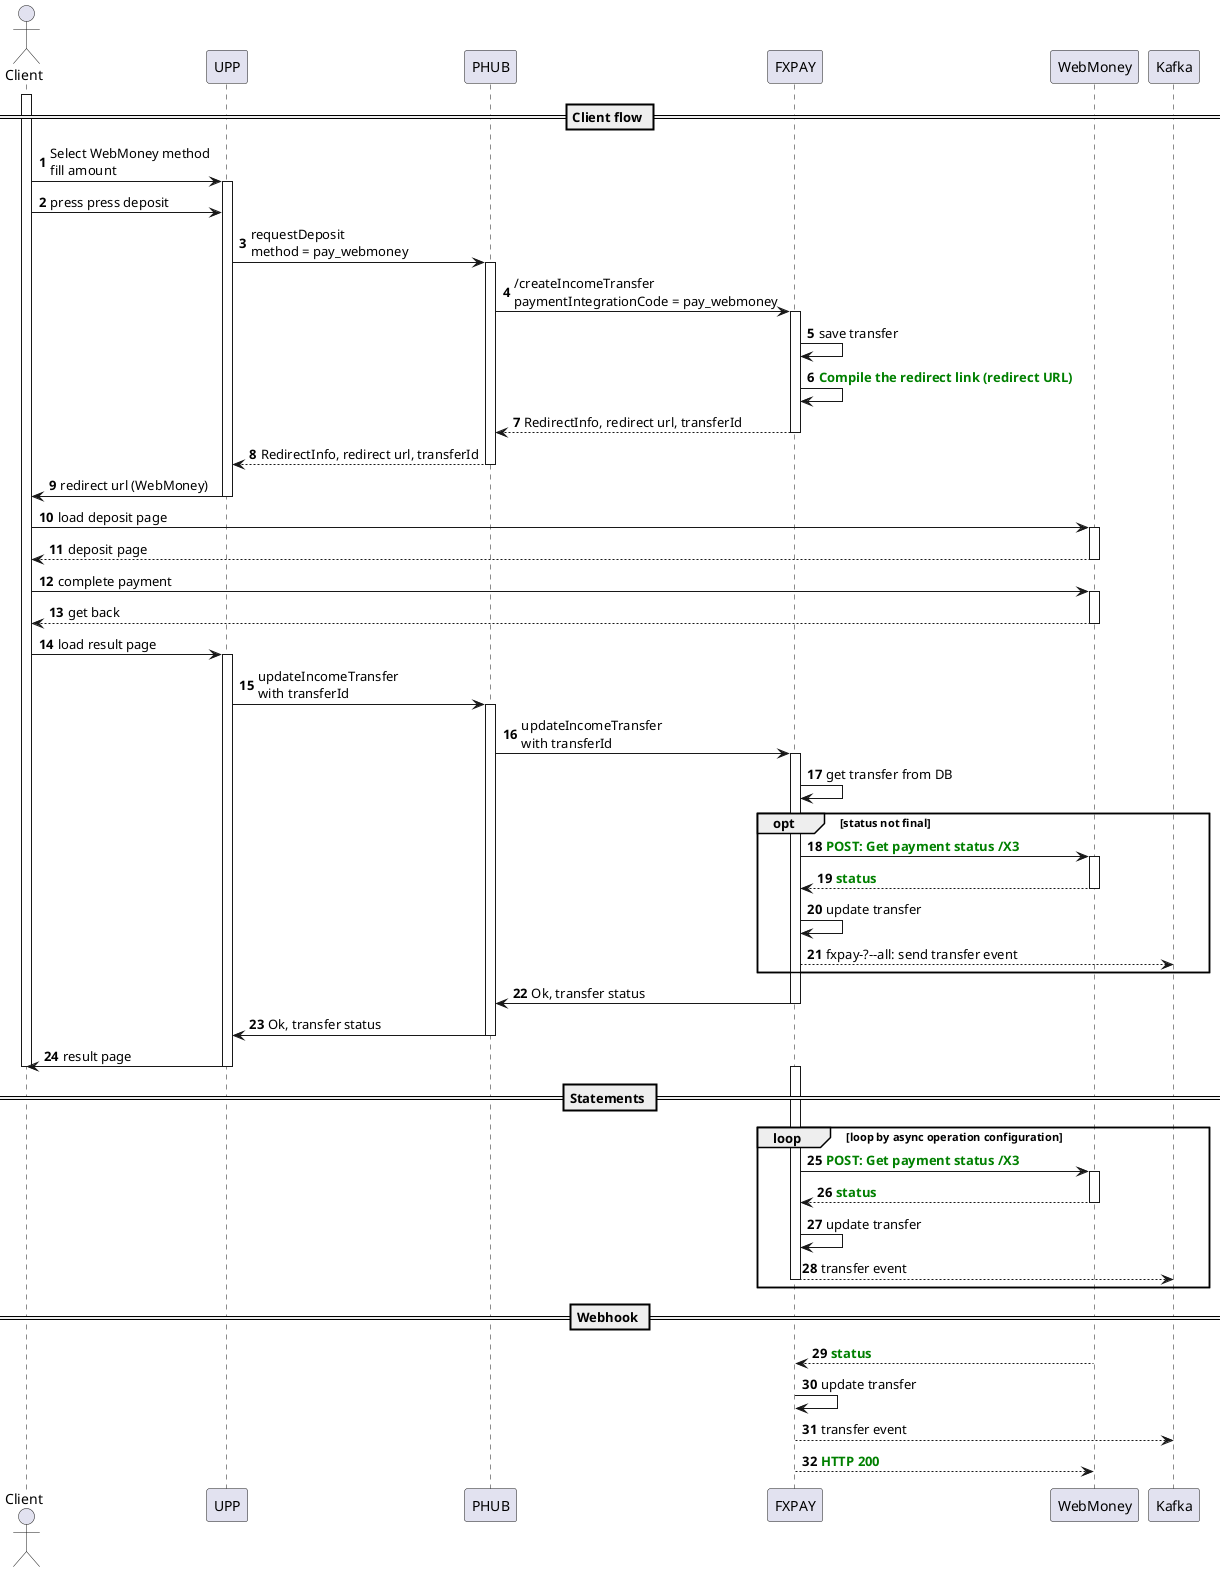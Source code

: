 @startuml
autonumber

actor Client

== Client flow ==
activate Client
Client -> UPP ++: Select WebMoney method\nfill amount

Client -> UPP : press press deposit
UPP -> PHUB ++: requestDeposit\nmethod = pay_webmoney
PHUB -> FXPAY ++: /createIncomeTransfer\npaymentIntegrationCode = pay_webmoney
FXPAY -> FXPAY: save transfer

FXPAY -> FXPAY : <b><font color=green>Compile the redirect link (redirect URL)

FXPAY --> PHUB --: RedirectInfo, redirect url, transferId
PHUB --> UPP --: RedirectInfo, redirect url, transferId
UPP -> Client --: redirect url (WebMoney)

Client -> WebMoney ++: load deposit page
WebMoney --> Client --: deposit page

Client -> WebMoney ++: complete payment
WebMoney --> Client --: get back

Client -> UPP ++: load result page
UPP -> PHUB ++: updateIncomeTransfer\nwith transferId
PHUB -> FXPAY ++: updateIncomeTransfer\nwith transferId
FXPAY -> FXPAY: get transfer from DB
opt status not final
    FXPAY -> WebMoney ++: <b><font color=green>POST: Get payment status /X3
    WebMoney --> FXPAY --: <b><font color=green>status
    FXPAY -> FXPAY: update transfer
    FXPAY --> Kafka: fxpay-?--all: send transfer event
end opt
FXPAY -> PHUB --: Ok, transfer status
PHUB -> UPP --: Ok, transfer status
UPP -> Client --: result page
deactivate Client

== Statements ==
    activate FXPAY
    loop loop by async operation configuration
    FXPAY -> WebMoney ++: <b><font color=green>POST: Get payment status /X3
    WebMoney --> FXPAY --: <b><font color=green>status
    FXPAY -> FXPAY: update transfer
    FXPAY --> Kafka: transfer event
    deactivate FXPAY
end loop

== Webhook ==
activate WebMoney
WebMoney --> FXPAY --: <b><font color=green>status
FXPAY -> FXPAY: update transfer
FXPAY --> Kafka: transfer event
FXPAY --> WebMoney--: <b><font color=green>HTTP 200
deactivate WebMoney

@enduml
